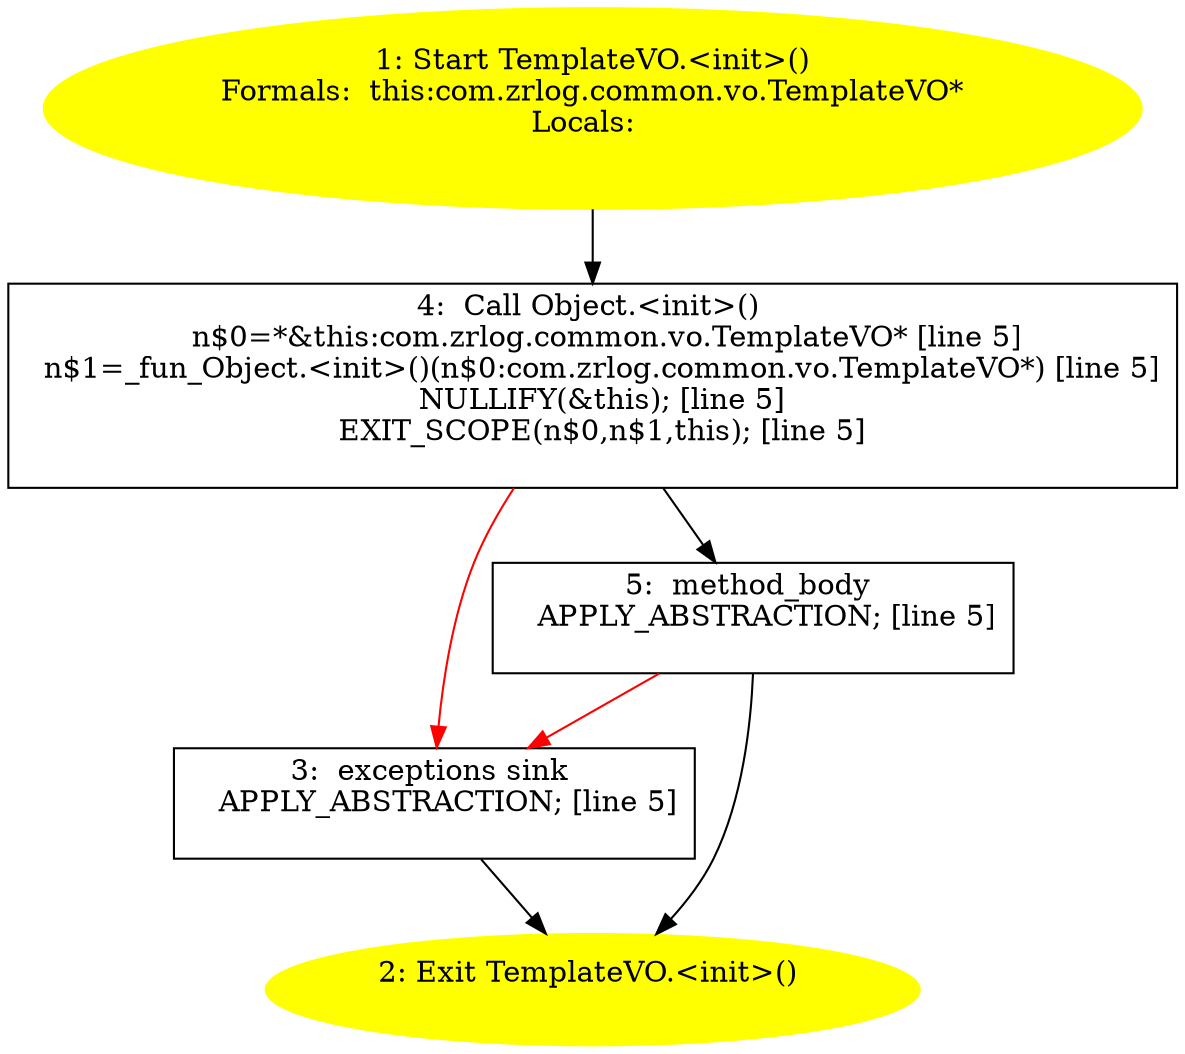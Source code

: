 /* @generated */
digraph cfg {
"com.zrlog.common.vo.TemplateVO.<init>().3a259d8df8ed66120a56e7217515ab5d_1" [label="1: Start TemplateVO.<init>()\nFormals:  this:com.zrlog.common.vo.TemplateVO*\nLocals:  \n  " color=yellow style=filled]
	

	 "com.zrlog.common.vo.TemplateVO.<init>().3a259d8df8ed66120a56e7217515ab5d_1" -> "com.zrlog.common.vo.TemplateVO.<init>().3a259d8df8ed66120a56e7217515ab5d_4" ;
"com.zrlog.common.vo.TemplateVO.<init>().3a259d8df8ed66120a56e7217515ab5d_2" [label="2: Exit TemplateVO.<init>() \n  " color=yellow style=filled]
	

"com.zrlog.common.vo.TemplateVO.<init>().3a259d8df8ed66120a56e7217515ab5d_3" [label="3:  exceptions sink \n   APPLY_ABSTRACTION; [line 5]\n " shape="box"]
	

	 "com.zrlog.common.vo.TemplateVO.<init>().3a259d8df8ed66120a56e7217515ab5d_3" -> "com.zrlog.common.vo.TemplateVO.<init>().3a259d8df8ed66120a56e7217515ab5d_2" ;
"com.zrlog.common.vo.TemplateVO.<init>().3a259d8df8ed66120a56e7217515ab5d_4" [label="4:  Call Object.<init>() \n   n$0=*&this:com.zrlog.common.vo.TemplateVO* [line 5]\n  n$1=_fun_Object.<init>()(n$0:com.zrlog.common.vo.TemplateVO*) [line 5]\n  NULLIFY(&this); [line 5]\n  EXIT_SCOPE(n$0,n$1,this); [line 5]\n " shape="box"]
	

	 "com.zrlog.common.vo.TemplateVO.<init>().3a259d8df8ed66120a56e7217515ab5d_4" -> "com.zrlog.common.vo.TemplateVO.<init>().3a259d8df8ed66120a56e7217515ab5d_5" ;
	 "com.zrlog.common.vo.TemplateVO.<init>().3a259d8df8ed66120a56e7217515ab5d_4" -> "com.zrlog.common.vo.TemplateVO.<init>().3a259d8df8ed66120a56e7217515ab5d_3" [color="red" ];
"com.zrlog.common.vo.TemplateVO.<init>().3a259d8df8ed66120a56e7217515ab5d_5" [label="5:  method_body \n   APPLY_ABSTRACTION; [line 5]\n " shape="box"]
	

	 "com.zrlog.common.vo.TemplateVO.<init>().3a259d8df8ed66120a56e7217515ab5d_5" -> "com.zrlog.common.vo.TemplateVO.<init>().3a259d8df8ed66120a56e7217515ab5d_2" ;
	 "com.zrlog.common.vo.TemplateVO.<init>().3a259d8df8ed66120a56e7217515ab5d_5" -> "com.zrlog.common.vo.TemplateVO.<init>().3a259d8df8ed66120a56e7217515ab5d_3" [color="red" ];
}

